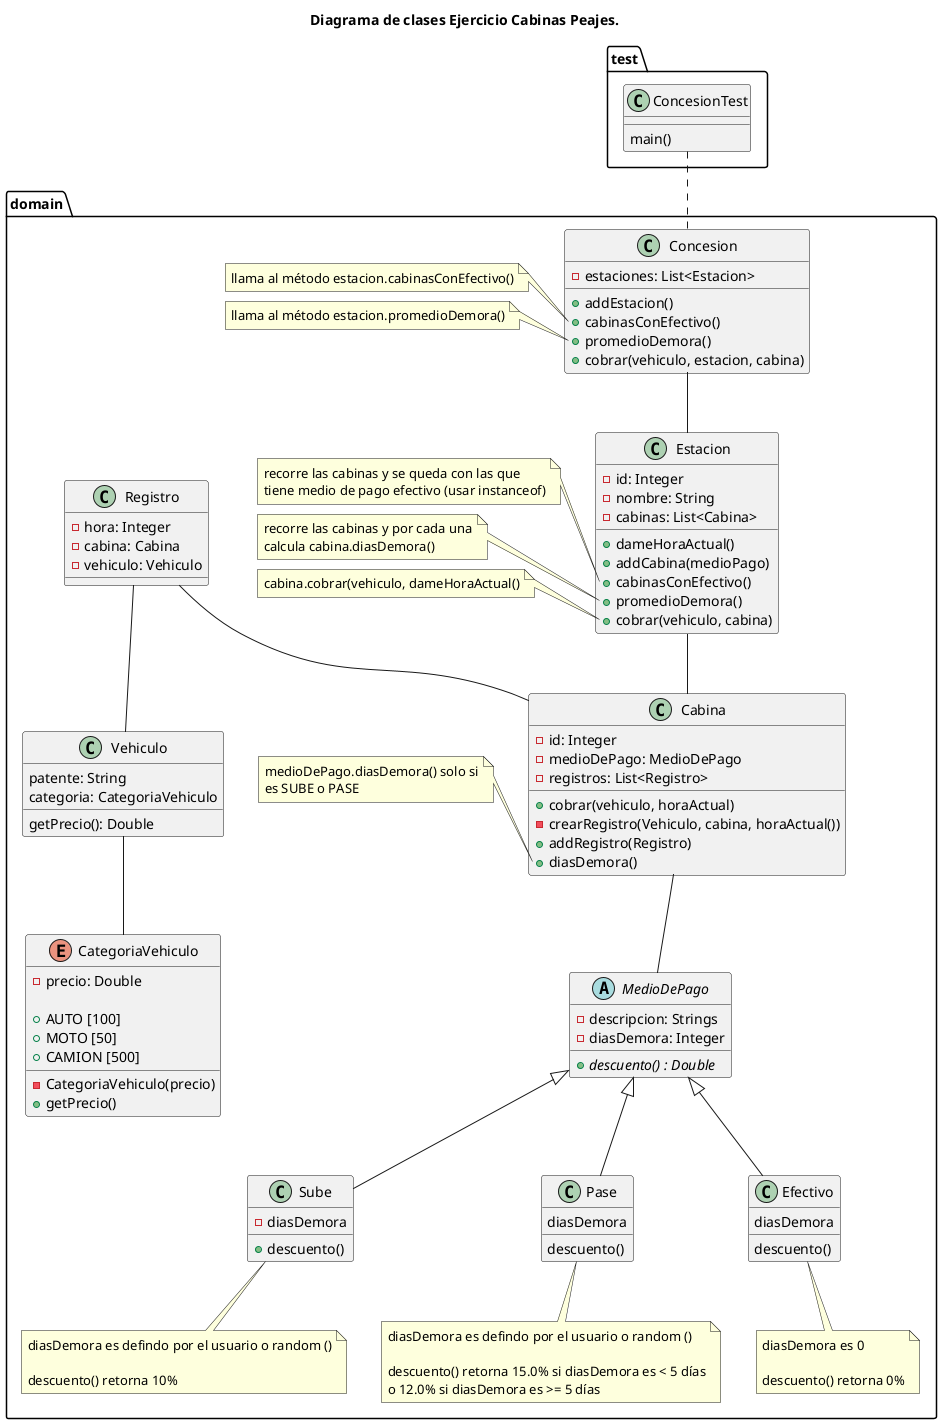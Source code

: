 @startuml

Title Diagrama de clases Ejercicio Cabinas Peajes.

package domain{

	class Concesion {
		- estaciones: List<Estacion>

		+ addEstacion()
		+ cabinasConEfectivo()
		+ promedioDemora()
		+ cobrar(vehiculo, estacion, cabina)
	}
	note left of Concesion::cabinasConEfectivo
		llama al método estacion.cabinasConEfectivo()
	end note
	note left of Concesion::promedioDemora
		llama al método estacion.promedioDemora()
	end note

	class Estacion {
		- id: Integer
		- nombre: String
		- cabinas: List<Cabina>

		+ dameHoraActual()
		+ addCabina(medioPago)
		+ cabinasConEfectivo()
		+ promedioDemora()
		+ cobrar(vehiculo, cabina)
	}
	note left of Estacion::cabinasConEfectivo
		recorre las cabinas y se queda con las que
		tiene medio de pago efectivo (usar instanceof)
	end note
	note left of Estacion::promedioDemora
		recorre las cabinas y por cada una
		calcula cabina.diasDemora()
	end note
	note left of Estacion::cobrar
		cabina.cobrar(vehiculo, dameHoraActual()
	end note


	class Cabina {
		- id: Integer
		- medioDePago: MedioDePago
		- registros: List<Registro>

		+ cobrar(vehiculo, horaActual)
		- crearRegistro(Vehiculo, cabina, horaActual())
		+ addRegistro(Registro)
		+ diasDemora()
	}
	note left of Cabina::diasDemora
		medioDePago.diasDemora() solo si
		es SUBE o PASE
	end note

	class Registro {
		- hora: Integer
		- cabina: Cabina
		- vehiculo: Vehiculo

	}



	abstract class MedioDePago {
		- descripcion: Strings
		- diasDemora: Integer

		+ {abstract} descuento() : Double
	}

	class Sube {
		- diasDemora

		+ descuento()
	}
	note bottom of Sube
		diasDemora es defindo por el usuario o random ()

		descuento() retorna 10%
	end note

	class Pase {
		diasDemora

		descuento()
	}
	note bottom of Pase
		diasDemora es defindo por el usuario o random ()

		descuento() retorna 15.0% si diasDemora es < 5 días
		o 12.0% si diasDemora es >= 5 días
	end note

	class Efectivo {
		diasDemora

		descuento()
	}
	note bottom of Efectivo
		diasDemora es 0

		descuento() retorna 0%
	end note

	class Vehiculo {
		patente: String
		categoria: CategoriaVehiculo

		getPrecio(): Double
	}

	enum CategoriaVehiculo {
		- precio: Double

		+ AUTO [100]
		+ MOTO [50]
		+ CAMION [500]

		- CategoriaVehiculo(precio)
		+ getPrecio()
	}

	Concesion -- Estacion
	Estacion -- Cabina
	Cabina -- MedioDePago
	MedioDePago <|-- Sube
	MedioDePago <|-- Pase
	MedioDePago <|-- Efectivo


	Registro -- Cabina
	Registro -- Vehiculo

	Vehiculo -- CategoriaVehiculo
}

package test {
	class ConcesionTest {
		main()
	}

	ConcesionTest .. Concesion
}

@enduml
